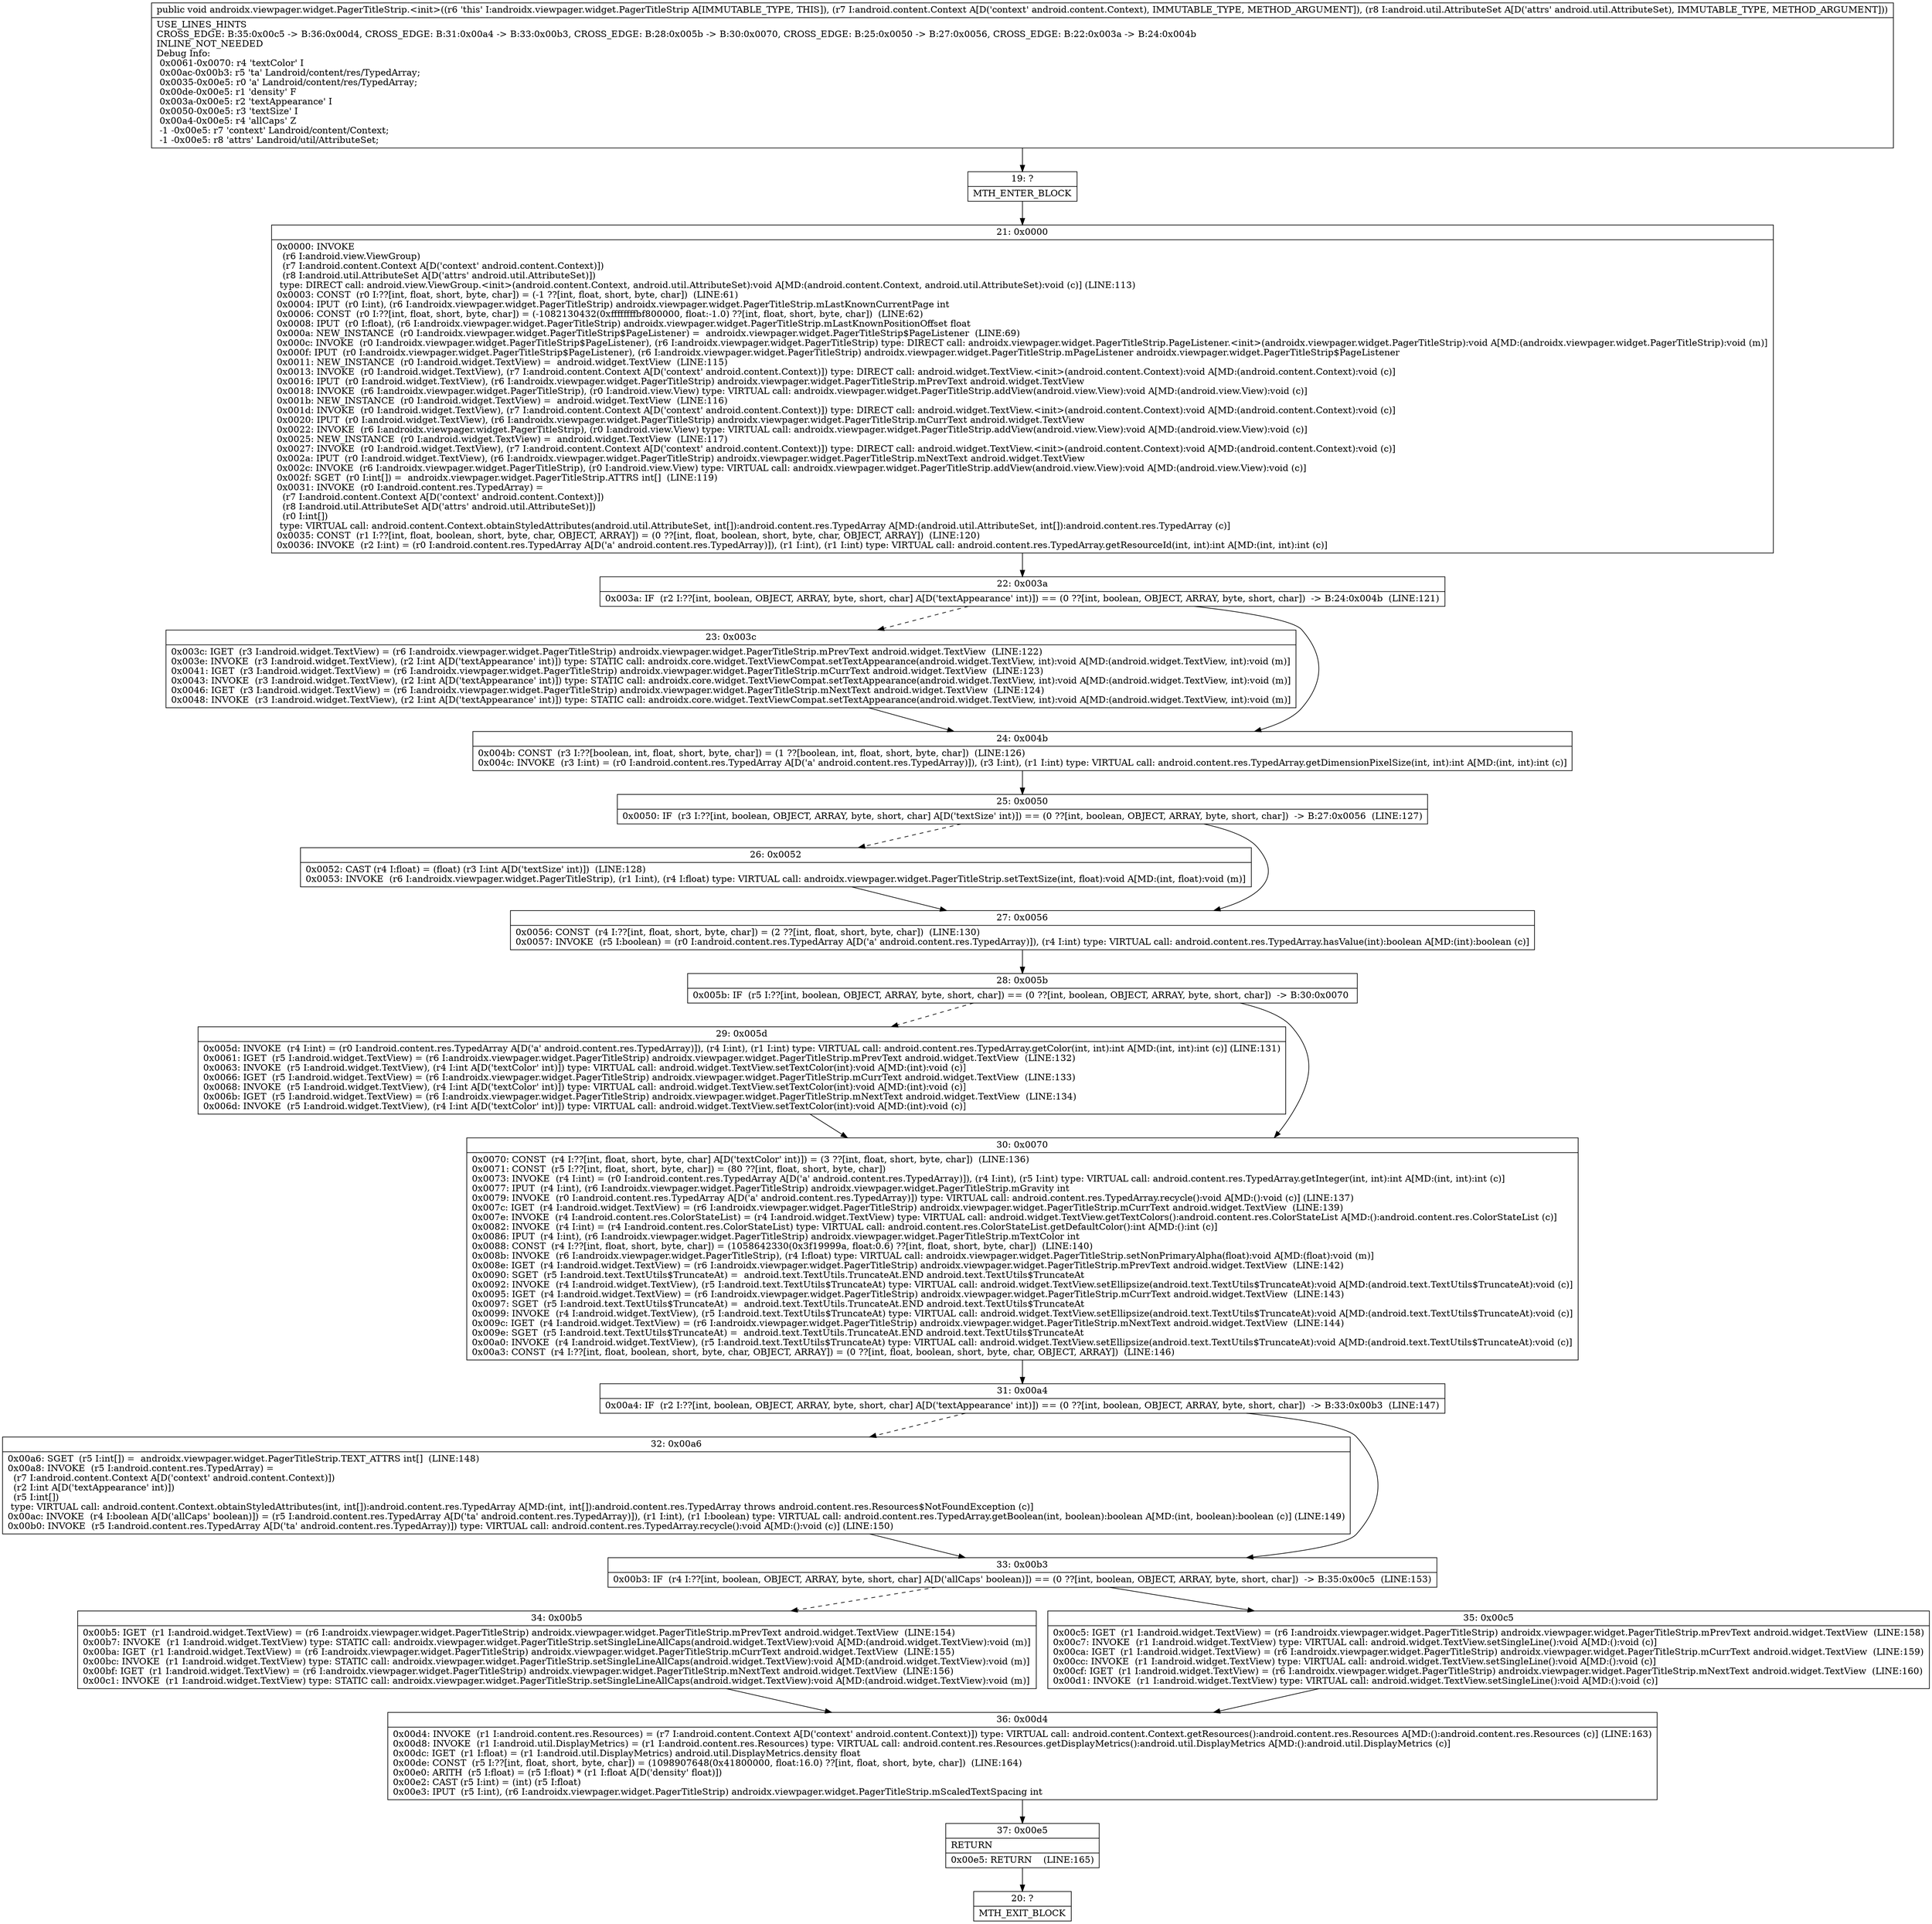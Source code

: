 digraph "CFG forandroidx.viewpager.widget.PagerTitleStrip.\<init\>(Landroid\/content\/Context;Landroid\/util\/AttributeSet;)V" {
Node_19 [shape=record,label="{19\:\ ?|MTH_ENTER_BLOCK\l}"];
Node_21 [shape=record,label="{21\:\ 0x0000|0x0000: INVOKE  \l  (r6 I:android.view.ViewGroup)\l  (r7 I:android.content.Context A[D('context' android.content.Context)])\l  (r8 I:android.util.AttributeSet A[D('attrs' android.util.AttributeSet)])\l type: DIRECT call: android.view.ViewGroup.\<init\>(android.content.Context, android.util.AttributeSet):void A[MD:(android.content.Context, android.util.AttributeSet):void (c)] (LINE:113)\l0x0003: CONST  (r0 I:??[int, float, short, byte, char]) = (\-1 ??[int, float, short, byte, char])  (LINE:61)\l0x0004: IPUT  (r0 I:int), (r6 I:androidx.viewpager.widget.PagerTitleStrip) androidx.viewpager.widget.PagerTitleStrip.mLastKnownCurrentPage int \l0x0006: CONST  (r0 I:??[int, float, short, byte, char]) = (\-1082130432(0xffffffffbf800000, float:\-1.0) ??[int, float, short, byte, char])  (LINE:62)\l0x0008: IPUT  (r0 I:float), (r6 I:androidx.viewpager.widget.PagerTitleStrip) androidx.viewpager.widget.PagerTitleStrip.mLastKnownPositionOffset float \l0x000a: NEW_INSTANCE  (r0 I:androidx.viewpager.widget.PagerTitleStrip$PageListener) =  androidx.viewpager.widget.PagerTitleStrip$PageListener  (LINE:69)\l0x000c: INVOKE  (r0 I:androidx.viewpager.widget.PagerTitleStrip$PageListener), (r6 I:androidx.viewpager.widget.PagerTitleStrip) type: DIRECT call: androidx.viewpager.widget.PagerTitleStrip.PageListener.\<init\>(androidx.viewpager.widget.PagerTitleStrip):void A[MD:(androidx.viewpager.widget.PagerTitleStrip):void (m)]\l0x000f: IPUT  (r0 I:androidx.viewpager.widget.PagerTitleStrip$PageListener), (r6 I:androidx.viewpager.widget.PagerTitleStrip) androidx.viewpager.widget.PagerTitleStrip.mPageListener androidx.viewpager.widget.PagerTitleStrip$PageListener \l0x0011: NEW_INSTANCE  (r0 I:android.widget.TextView) =  android.widget.TextView  (LINE:115)\l0x0013: INVOKE  (r0 I:android.widget.TextView), (r7 I:android.content.Context A[D('context' android.content.Context)]) type: DIRECT call: android.widget.TextView.\<init\>(android.content.Context):void A[MD:(android.content.Context):void (c)]\l0x0016: IPUT  (r0 I:android.widget.TextView), (r6 I:androidx.viewpager.widget.PagerTitleStrip) androidx.viewpager.widget.PagerTitleStrip.mPrevText android.widget.TextView \l0x0018: INVOKE  (r6 I:androidx.viewpager.widget.PagerTitleStrip), (r0 I:android.view.View) type: VIRTUAL call: androidx.viewpager.widget.PagerTitleStrip.addView(android.view.View):void A[MD:(android.view.View):void (c)]\l0x001b: NEW_INSTANCE  (r0 I:android.widget.TextView) =  android.widget.TextView  (LINE:116)\l0x001d: INVOKE  (r0 I:android.widget.TextView), (r7 I:android.content.Context A[D('context' android.content.Context)]) type: DIRECT call: android.widget.TextView.\<init\>(android.content.Context):void A[MD:(android.content.Context):void (c)]\l0x0020: IPUT  (r0 I:android.widget.TextView), (r6 I:androidx.viewpager.widget.PagerTitleStrip) androidx.viewpager.widget.PagerTitleStrip.mCurrText android.widget.TextView \l0x0022: INVOKE  (r6 I:androidx.viewpager.widget.PagerTitleStrip), (r0 I:android.view.View) type: VIRTUAL call: androidx.viewpager.widget.PagerTitleStrip.addView(android.view.View):void A[MD:(android.view.View):void (c)]\l0x0025: NEW_INSTANCE  (r0 I:android.widget.TextView) =  android.widget.TextView  (LINE:117)\l0x0027: INVOKE  (r0 I:android.widget.TextView), (r7 I:android.content.Context A[D('context' android.content.Context)]) type: DIRECT call: android.widget.TextView.\<init\>(android.content.Context):void A[MD:(android.content.Context):void (c)]\l0x002a: IPUT  (r0 I:android.widget.TextView), (r6 I:androidx.viewpager.widget.PagerTitleStrip) androidx.viewpager.widget.PagerTitleStrip.mNextText android.widget.TextView \l0x002c: INVOKE  (r6 I:androidx.viewpager.widget.PagerTitleStrip), (r0 I:android.view.View) type: VIRTUAL call: androidx.viewpager.widget.PagerTitleStrip.addView(android.view.View):void A[MD:(android.view.View):void (c)]\l0x002f: SGET  (r0 I:int[]) =  androidx.viewpager.widget.PagerTitleStrip.ATTRS int[]  (LINE:119)\l0x0031: INVOKE  (r0 I:android.content.res.TypedArray) = \l  (r7 I:android.content.Context A[D('context' android.content.Context)])\l  (r8 I:android.util.AttributeSet A[D('attrs' android.util.AttributeSet)])\l  (r0 I:int[])\l type: VIRTUAL call: android.content.Context.obtainStyledAttributes(android.util.AttributeSet, int[]):android.content.res.TypedArray A[MD:(android.util.AttributeSet, int[]):android.content.res.TypedArray (c)]\l0x0035: CONST  (r1 I:??[int, float, boolean, short, byte, char, OBJECT, ARRAY]) = (0 ??[int, float, boolean, short, byte, char, OBJECT, ARRAY])  (LINE:120)\l0x0036: INVOKE  (r2 I:int) = (r0 I:android.content.res.TypedArray A[D('a' android.content.res.TypedArray)]), (r1 I:int), (r1 I:int) type: VIRTUAL call: android.content.res.TypedArray.getResourceId(int, int):int A[MD:(int, int):int (c)]\l}"];
Node_22 [shape=record,label="{22\:\ 0x003a|0x003a: IF  (r2 I:??[int, boolean, OBJECT, ARRAY, byte, short, char] A[D('textAppearance' int)]) == (0 ??[int, boolean, OBJECT, ARRAY, byte, short, char])  \-\> B:24:0x004b  (LINE:121)\l}"];
Node_23 [shape=record,label="{23\:\ 0x003c|0x003c: IGET  (r3 I:android.widget.TextView) = (r6 I:androidx.viewpager.widget.PagerTitleStrip) androidx.viewpager.widget.PagerTitleStrip.mPrevText android.widget.TextView  (LINE:122)\l0x003e: INVOKE  (r3 I:android.widget.TextView), (r2 I:int A[D('textAppearance' int)]) type: STATIC call: androidx.core.widget.TextViewCompat.setTextAppearance(android.widget.TextView, int):void A[MD:(android.widget.TextView, int):void (m)]\l0x0041: IGET  (r3 I:android.widget.TextView) = (r6 I:androidx.viewpager.widget.PagerTitleStrip) androidx.viewpager.widget.PagerTitleStrip.mCurrText android.widget.TextView  (LINE:123)\l0x0043: INVOKE  (r3 I:android.widget.TextView), (r2 I:int A[D('textAppearance' int)]) type: STATIC call: androidx.core.widget.TextViewCompat.setTextAppearance(android.widget.TextView, int):void A[MD:(android.widget.TextView, int):void (m)]\l0x0046: IGET  (r3 I:android.widget.TextView) = (r6 I:androidx.viewpager.widget.PagerTitleStrip) androidx.viewpager.widget.PagerTitleStrip.mNextText android.widget.TextView  (LINE:124)\l0x0048: INVOKE  (r3 I:android.widget.TextView), (r2 I:int A[D('textAppearance' int)]) type: STATIC call: androidx.core.widget.TextViewCompat.setTextAppearance(android.widget.TextView, int):void A[MD:(android.widget.TextView, int):void (m)]\l}"];
Node_24 [shape=record,label="{24\:\ 0x004b|0x004b: CONST  (r3 I:??[boolean, int, float, short, byte, char]) = (1 ??[boolean, int, float, short, byte, char])  (LINE:126)\l0x004c: INVOKE  (r3 I:int) = (r0 I:android.content.res.TypedArray A[D('a' android.content.res.TypedArray)]), (r3 I:int), (r1 I:int) type: VIRTUAL call: android.content.res.TypedArray.getDimensionPixelSize(int, int):int A[MD:(int, int):int (c)]\l}"];
Node_25 [shape=record,label="{25\:\ 0x0050|0x0050: IF  (r3 I:??[int, boolean, OBJECT, ARRAY, byte, short, char] A[D('textSize' int)]) == (0 ??[int, boolean, OBJECT, ARRAY, byte, short, char])  \-\> B:27:0x0056  (LINE:127)\l}"];
Node_26 [shape=record,label="{26\:\ 0x0052|0x0052: CAST (r4 I:float) = (float) (r3 I:int A[D('textSize' int)])  (LINE:128)\l0x0053: INVOKE  (r6 I:androidx.viewpager.widget.PagerTitleStrip), (r1 I:int), (r4 I:float) type: VIRTUAL call: androidx.viewpager.widget.PagerTitleStrip.setTextSize(int, float):void A[MD:(int, float):void (m)]\l}"];
Node_27 [shape=record,label="{27\:\ 0x0056|0x0056: CONST  (r4 I:??[int, float, short, byte, char]) = (2 ??[int, float, short, byte, char])  (LINE:130)\l0x0057: INVOKE  (r5 I:boolean) = (r0 I:android.content.res.TypedArray A[D('a' android.content.res.TypedArray)]), (r4 I:int) type: VIRTUAL call: android.content.res.TypedArray.hasValue(int):boolean A[MD:(int):boolean (c)]\l}"];
Node_28 [shape=record,label="{28\:\ 0x005b|0x005b: IF  (r5 I:??[int, boolean, OBJECT, ARRAY, byte, short, char]) == (0 ??[int, boolean, OBJECT, ARRAY, byte, short, char])  \-\> B:30:0x0070 \l}"];
Node_29 [shape=record,label="{29\:\ 0x005d|0x005d: INVOKE  (r4 I:int) = (r0 I:android.content.res.TypedArray A[D('a' android.content.res.TypedArray)]), (r4 I:int), (r1 I:int) type: VIRTUAL call: android.content.res.TypedArray.getColor(int, int):int A[MD:(int, int):int (c)] (LINE:131)\l0x0061: IGET  (r5 I:android.widget.TextView) = (r6 I:androidx.viewpager.widget.PagerTitleStrip) androidx.viewpager.widget.PagerTitleStrip.mPrevText android.widget.TextView  (LINE:132)\l0x0063: INVOKE  (r5 I:android.widget.TextView), (r4 I:int A[D('textColor' int)]) type: VIRTUAL call: android.widget.TextView.setTextColor(int):void A[MD:(int):void (c)]\l0x0066: IGET  (r5 I:android.widget.TextView) = (r6 I:androidx.viewpager.widget.PagerTitleStrip) androidx.viewpager.widget.PagerTitleStrip.mCurrText android.widget.TextView  (LINE:133)\l0x0068: INVOKE  (r5 I:android.widget.TextView), (r4 I:int A[D('textColor' int)]) type: VIRTUAL call: android.widget.TextView.setTextColor(int):void A[MD:(int):void (c)]\l0x006b: IGET  (r5 I:android.widget.TextView) = (r6 I:androidx.viewpager.widget.PagerTitleStrip) androidx.viewpager.widget.PagerTitleStrip.mNextText android.widget.TextView  (LINE:134)\l0x006d: INVOKE  (r5 I:android.widget.TextView), (r4 I:int A[D('textColor' int)]) type: VIRTUAL call: android.widget.TextView.setTextColor(int):void A[MD:(int):void (c)]\l}"];
Node_30 [shape=record,label="{30\:\ 0x0070|0x0070: CONST  (r4 I:??[int, float, short, byte, char] A[D('textColor' int)]) = (3 ??[int, float, short, byte, char])  (LINE:136)\l0x0071: CONST  (r5 I:??[int, float, short, byte, char]) = (80 ??[int, float, short, byte, char]) \l0x0073: INVOKE  (r4 I:int) = (r0 I:android.content.res.TypedArray A[D('a' android.content.res.TypedArray)]), (r4 I:int), (r5 I:int) type: VIRTUAL call: android.content.res.TypedArray.getInteger(int, int):int A[MD:(int, int):int (c)]\l0x0077: IPUT  (r4 I:int), (r6 I:androidx.viewpager.widget.PagerTitleStrip) androidx.viewpager.widget.PagerTitleStrip.mGravity int \l0x0079: INVOKE  (r0 I:android.content.res.TypedArray A[D('a' android.content.res.TypedArray)]) type: VIRTUAL call: android.content.res.TypedArray.recycle():void A[MD:():void (c)] (LINE:137)\l0x007c: IGET  (r4 I:android.widget.TextView) = (r6 I:androidx.viewpager.widget.PagerTitleStrip) androidx.viewpager.widget.PagerTitleStrip.mCurrText android.widget.TextView  (LINE:139)\l0x007e: INVOKE  (r4 I:android.content.res.ColorStateList) = (r4 I:android.widget.TextView) type: VIRTUAL call: android.widget.TextView.getTextColors():android.content.res.ColorStateList A[MD:():android.content.res.ColorStateList (c)]\l0x0082: INVOKE  (r4 I:int) = (r4 I:android.content.res.ColorStateList) type: VIRTUAL call: android.content.res.ColorStateList.getDefaultColor():int A[MD:():int (c)]\l0x0086: IPUT  (r4 I:int), (r6 I:androidx.viewpager.widget.PagerTitleStrip) androidx.viewpager.widget.PagerTitleStrip.mTextColor int \l0x0088: CONST  (r4 I:??[int, float, short, byte, char]) = (1058642330(0x3f19999a, float:0.6) ??[int, float, short, byte, char])  (LINE:140)\l0x008b: INVOKE  (r6 I:androidx.viewpager.widget.PagerTitleStrip), (r4 I:float) type: VIRTUAL call: androidx.viewpager.widget.PagerTitleStrip.setNonPrimaryAlpha(float):void A[MD:(float):void (m)]\l0x008e: IGET  (r4 I:android.widget.TextView) = (r6 I:androidx.viewpager.widget.PagerTitleStrip) androidx.viewpager.widget.PagerTitleStrip.mPrevText android.widget.TextView  (LINE:142)\l0x0090: SGET  (r5 I:android.text.TextUtils$TruncateAt) =  android.text.TextUtils.TruncateAt.END android.text.TextUtils$TruncateAt \l0x0092: INVOKE  (r4 I:android.widget.TextView), (r5 I:android.text.TextUtils$TruncateAt) type: VIRTUAL call: android.widget.TextView.setEllipsize(android.text.TextUtils$TruncateAt):void A[MD:(android.text.TextUtils$TruncateAt):void (c)]\l0x0095: IGET  (r4 I:android.widget.TextView) = (r6 I:androidx.viewpager.widget.PagerTitleStrip) androidx.viewpager.widget.PagerTitleStrip.mCurrText android.widget.TextView  (LINE:143)\l0x0097: SGET  (r5 I:android.text.TextUtils$TruncateAt) =  android.text.TextUtils.TruncateAt.END android.text.TextUtils$TruncateAt \l0x0099: INVOKE  (r4 I:android.widget.TextView), (r5 I:android.text.TextUtils$TruncateAt) type: VIRTUAL call: android.widget.TextView.setEllipsize(android.text.TextUtils$TruncateAt):void A[MD:(android.text.TextUtils$TruncateAt):void (c)]\l0x009c: IGET  (r4 I:android.widget.TextView) = (r6 I:androidx.viewpager.widget.PagerTitleStrip) androidx.viewpager.widget.PagerTitleStrip.mNextText android.widget.TextView  (LINE:144)\l0x009e: SGET  (r5 I:android.text.TextUtils$TruncateAt) =  android.text.TextUtils.TruncateAt.END android.text.TextUtils$TruncateAt \l0x00a0: INVOKE  (r4 I:android.widget.TextView), (r5 I:android.text.TextUtils$TruncateAt) type: VIRTUAL call: android.widget.TextView.setEllipsize(android.text.TextUtils$TruncateAt):void A[MD:(android.text.TextUtils$TruncateAt):void (c)]\l0x00a3: CONST  (r4 I:??[int, float, boolean, short, byte, char, OBJECT, ARRAY]) = (0 ??[int, float, boolean, short, byte, char, OBJECT, ARRAY])  (LINE:146)\l}"];
Node_31 [shape=record,label="{31\:\ 0x00a4|0x00a4: IF  (r2 I:??[int, boolean, OBJECT, ARRAY, byte, short, char] A[D('textAppearance' int)]) == (0 ??[int, boolean, OBJECT, ARRAY, byte, short, char])  \-\> B:33:0x00b3  (LINE:147)\l}"];
Node_32 [shape=record,label="{32\:\ 0x00a6|0x00a6: SGET  (r5 I:int[]) =  androidx.viewpager.widget.PagerTitleStrip.TEXT_ATTRS int[]  (LINE:148)\l0x00a8: INVOKE  (r5 I:android.content.res.TypedArray) = \l  (r7 I:android.content.Context A[D('context' android.content.Context)])\l  (r2 I:int A[D('textAppearance' int)])\l  (r5 I:int[])\l type: VIRTUAL call: android.content.Context.obtainStyledAttributes(int, int[]):android.content.res.TypedArray A[MD:(int, int[]):android.content.res.TypedArray throws android.content.res.Resources$NotFoundException (c)]\l0x00ac: INVOKE  (r4 I:boolean A[D('allCaps' boolean)]) = (r5 I:android.content.res.TypedArray A[D('ta' android.content.res.TypedArray)]), (r1 I:int), (r1 I:boolean) type: VIRTUAL call: android.content.res.TypedArray.getBoolean(int, boolean):boolean A[MD:(int, boolean):boolean (c)] (LINE:149)\l0x00b0: INVOKE  (r5 I:android.content.res.TypedArray A[D('ta' android.content.res.TypedArray)]) type: VIRTUAL call: android.content.res.TypedArray.recycle():void A[MD:():void (c)] (LINE:150)\l}"];
Node_33 [shape=record,label="{33\:\ 0x00b3|0x00b3: IF  (r4 I:??[int, boolean, OBJECT, ARRAY, byte, short, char] A[D('allCaps' boolean)]) == (0 ??[int, boolean, OBJECT, ARRAY, byte, short, char])  \-\> B:35:0x00c5  (LINE:153)\l}"];
Node_34 [shape=record,label="{34\:\ 0x00b5|0x00b5: IGET  (r1 I:android.widget.TextView) = (r6 I:androidx.viewpager.widget.PagerTitleStrip) androidx.viewpager.widget.PagerTitleStrip.mPrevText android.widget.TextView  (LINE:154)\l0x00b7: INVOKE  (r1 I:android.widget.TextView) type: STATIC call: androidx.viewpager.widget.PagerTitleStrip.setSingleLineAllCaps(android.widget.TextView):void A[MD:(android.widget.TextView):void (m)]\l0x00ba: IGET  (r1 I:android.widget.TextView) = (r6 I:androidx.viewpager.widget.PagerTitleStrip) androidx.viewpager.widget.PagerTitleStrip.mCurrText android.widget.TextView  (LINE:155)\l0x00bc: INVOKE  (r1 I:android.widget.TextView) type: STATIC call: androidx.viewpager.widget.PagerTitleStrip.setSingleLineAllCaps(android.widget.TextView):void A[MD:(android.widget.TextView):void (m)]\l0x00bf: IGET  (r1 I:android.widget.TextView) = (r6 I:androidx.viewpager.widget.PagerTitleStrip) androidx.viewpager.widget.PagerTitleStrip.mNextText android.widget.TextView  (LINE:156)\l0x00c1: INVOKE  (r1 I:android.widget.TextView) type: STATIC call: androidx.viewpager.widget.PagerTitleStrip.setSingleLineAllCaps(android.widget.TextView):void A[MD:(android.widget.TextView):void (m)]\l}"];
Node_36 [shape=record,label="{36\:\ 0x00d4|0x00d4: INVOKE  (r1 I:android.content.res.Resources) = (r7 I:android.content.Context A[D('context' android.content.Context)]) type: VIRTUAL call: android.content.Context.getResources():android.content.res.Resources A[MD:():android.content.res.Resources (c)] (LINE:163)\l0x00d8: INVOKE  (r1 I:android.util.DisplayMetrics) = (r1 I:android.content.res.Resources) type: VIRTUAL call: android.content.res.Resources.getDisplayMetrics():android.util.DisplayMetrics A[MD:():android.util.DisplayMetrics (c)]\l0x00dc: IGET  (r1 I:float) = (r1 I:android.util.DisplayMetrics) android.util.DisplayMetrics.density float \l0x00de: CONST  (r5 I:??[int, float, short, byte, char]) = (1098907648(0x41800000, float:16.0) ??[int, float, short, byte, char])  (LINE:164)\l0x00e0: ARITH  (r5 I:float) = (r5 I:float) * (r1 I:float A[D('density' float)]) \l0x00e2: CAST (r5 I:int) = (int) (r5 I:float) \l0x00e3: IPUT  (r5 I:int), (r6 I:androidx.viewpager.widget.PagerTitleStrip) androidx.viewpager.widget.PagerTitleStrip.mScaledTextSpacing int \l}"];
Node_37 [shape=record,label="{37\:\ 0x00e5|RETURN\l|0x00e5: RETURN    (LINE:165)\l}"];
Node_20 [shape=record,label="{20\:\ ?|MTH_EXIT_BLOCK\l}"];
Node_35 [shape=record,label="{35\:\ 0x00c5|0x00c5: IGET  (r1 I:android.widget.TextView) = (r6 I:androidx.viewpager.widget.PagerTitleStrip) androidx.viewpager.widget.PagerTitleStrip.mPrevText android.widget.TextView  (LINE:158)\l0x00c7: INVOKE  (r1 I:android.widget.TextView) type: VIRTUAL call: android.widget.TextView.setSingleLine():void A[MD:():void (c)]\l0x00ca: IGET  (r1 I:android.widget.TextView) = (r6 I:androidx.viewpager.widget.PagerTitleStrip) androidx.viewpager.widget.PagerTitleStrip.mCurrText android.widget.TextView  (LINE:159)\l0x00cc: INVOKE  (r1 I:android.widget.TextView) type: VIRTUAL call: android.widget.TextView.setSingleLine():void A[MD:():void (c)]\l0x00cf: IGET  (r1 I:android.widget.TextView) = (r6 I:androidx.viewpager.widget.PagerTitleStrip) androidx.viewpager.widget.PagerTitleStrip.mNextText android.widget.TextView  (LINE:160)\l0x00d1: INVOKE  (r1 I:android.widget.TextView) type: VIRTUAL call: android.widget.TextView.setSingleLine():void A[MD:():void (c)]\l}"];
MethodNode[shape=record,label="{public void androidx.viewpager.widget.PagerTitleStrip.\<init\>((r6 'this' I:androidx.viewpager.widget.PagerTitleStrip A[IMMUTABLE_TYPE, THIS]), (r7 I:android.content.Context A[D('context' android.content.Context), IMMUTABLE_TYPE, METHOD_ARGUMENT]), (r8 I:android.util.AttributeSet A[D('attrs' android.util.AttributeSet), IMMUTABLE_TYPE, METHOD_ARGUMENT]))  | USE_LINES_HINTS\lCROSS_EDGE: B:35:0x00c5 \-\> B:36:0x00d4, CROSS_EDGE: B:31:0x00a4 \-\> B:33:0x00b3, CROSS_EDGE: B:28:0x005b \-\> B:30:0x0070, CROSS_EDGE: B:25:0x0050 \-\> B:27:0x0056, CROSS_EDGE: B:22:0x003a \-\> B:24:0x004b\lINLINE_NOT_NEEDED\lDebug Info:\l  0x0061\-0x0070: r4 'textColor' I\l  0x00ac\-0x00b3: r5 'ta' Landroid\/content\/res\/TypedArray;\l  0x0035\-0x00e5: r0 'a' Landroid\/content\/res\/TypedArray;\l  0x00de\-0x00e5: r1 'density' F\l  0x003a\-0x00e5: r2 'textAppearance' I\l  0x0050\-0x00e5: r3 'textSize' I\l  0x00a4\-0x00e5: r4 'allCaps' Z\l  \-1 \-0x00e5: r7 'context' Landroid\/content\/Context;\l  \-1 \-0x00e5: r8 'attrs' Landroid\/util\/AttributeSet;\l}"];
MethodNode -> Node_19;Node_19 -> Node_21;
Node_21 -> Node_22;
Node_22 -> Node_23[style=dashed];
Node_22 -> Node_24;
Node_23 -> Node_24;
Node_24 -> Node_25;
Node_25 -> Node_26[style=dashed];
Node_25 -> Node_27;
Node_26 -> Node_27;
Node_27 -> Node_28;
Node_28 -> Node_29[style=dashed];
Node_28 -> Node_30;
Node_29 -> Node_30;
Node_30 -> Node_31;
Node_31 -> Node_32[style=dashed];
Node_31 -> Node_33;
Node_32 -> Node_33;
Node_33 -> Node_34[style=dashed];
Node_33 -> Node_35;
Node_34 -> Node_36;
Node_36 -> Node_37;
Node_37 -> Node_20;
Node_35 -> Node_36;
}


